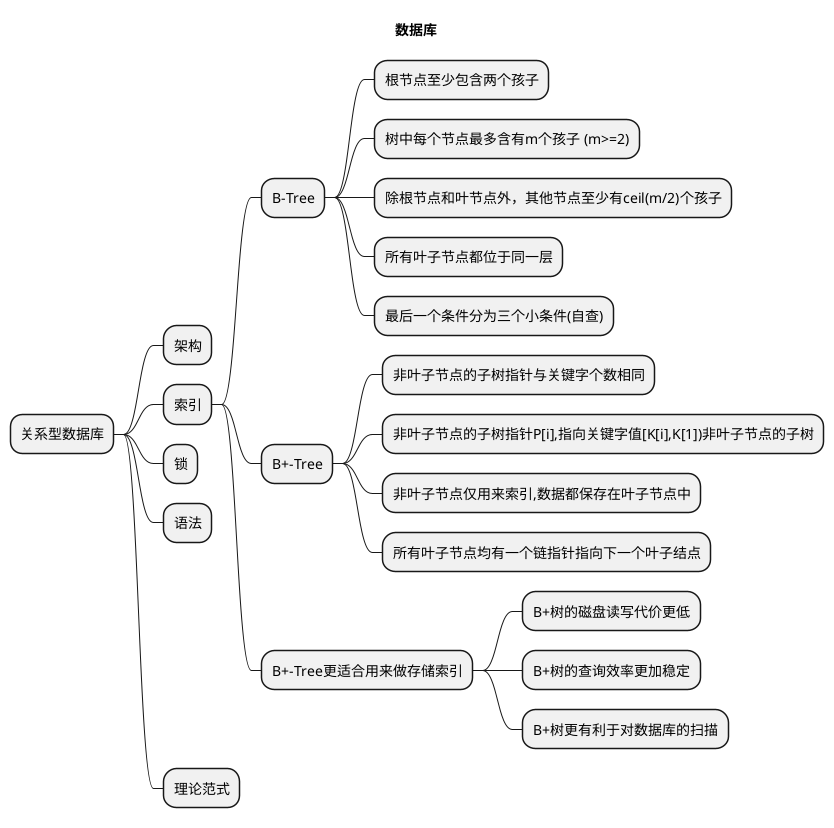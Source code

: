 @startmindmap
title <b>数据库</b>
* 关系型数据库
** 架构
** 索引
*** B-Tree
**** 根节点至少包含两个孩子
**** 树中每个节点最多含有m个孩子 (m>=2)
**** 除根节点和叶节点外，其他节点至少有ceil(m/2)个孩子
**** 所有叶子节点都位于同一层
**** 最后一个条件分为三个小条件(自查)
*** B+-Tree
**** 非叶子节点的子树指针与关键字个数相同
**** 非叶子节点的子树指针P[i],指向关键字值[K[i],K[1])非叶子节点的子树
**** 非叶子节点仅用来索引,数据都保存在叶子节点中
**** 所有叶子节点均有一个链指针指向下一个叶子结点
*** B+-Tree更适合用来做存储索引
**** B+树的磁盘读写代价更低
**** B+树的查询效率更加稳定
**** B+树更有利于对数据库的扫描


** 锁
** 语法
** 理论范式

@endmindmap